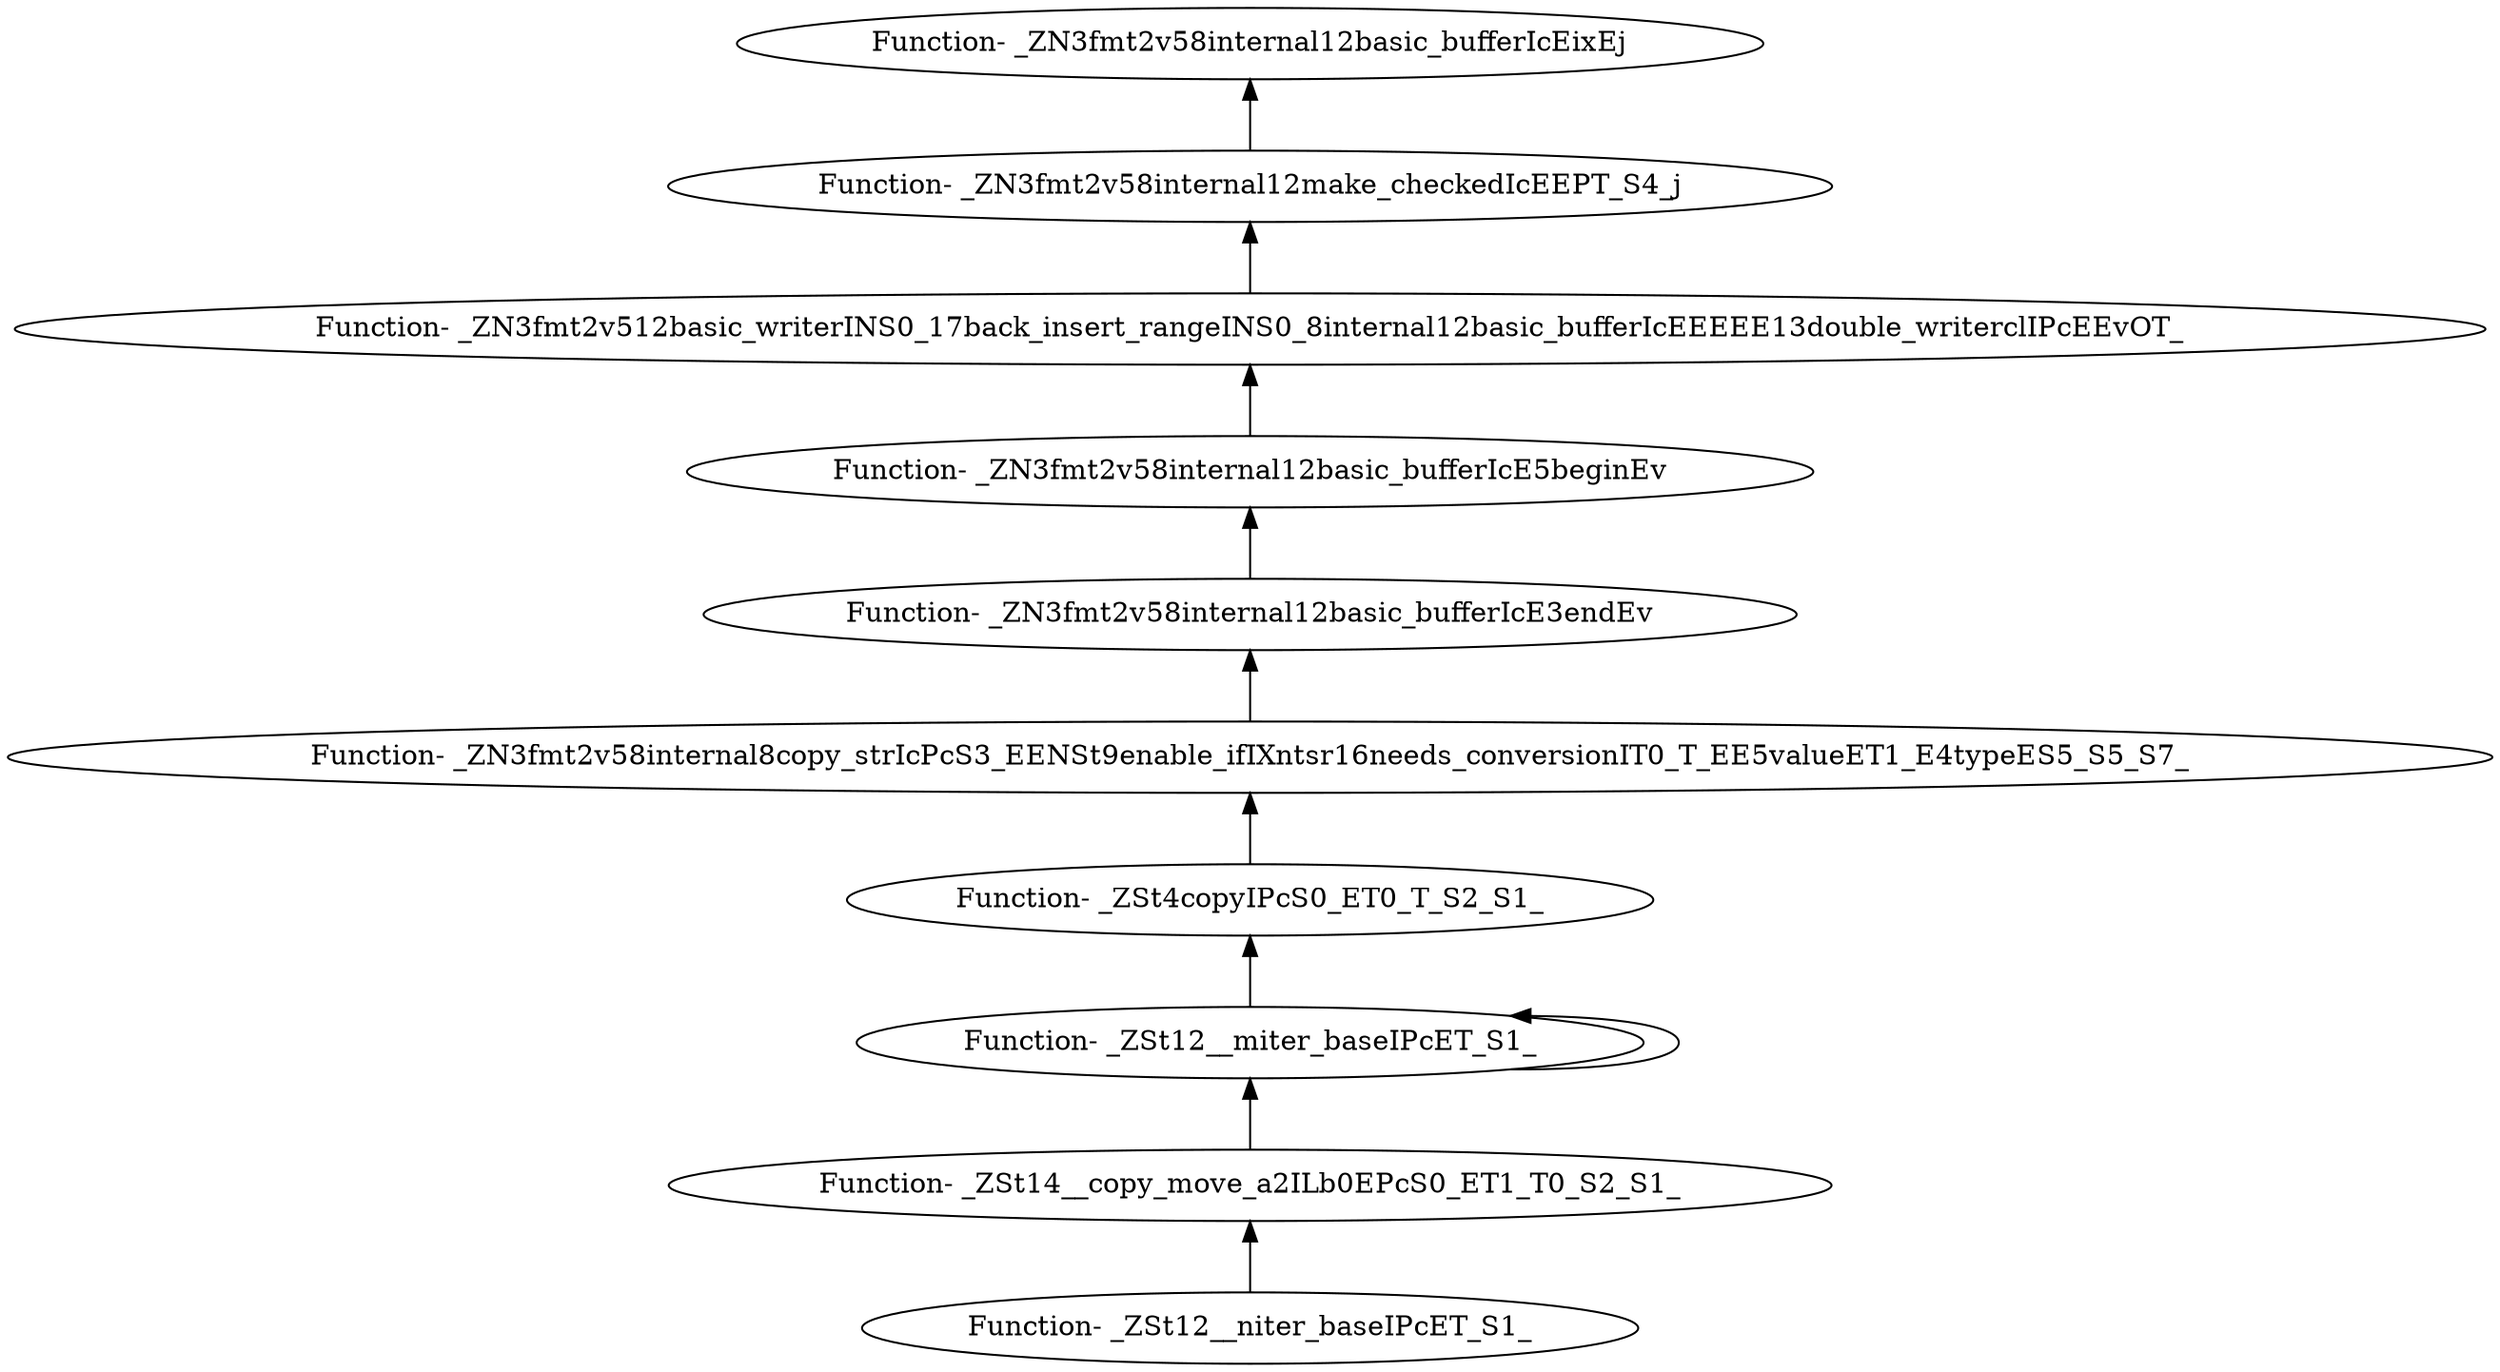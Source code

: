 digraph {
	"Function- _ZSt12__niter_baseIPcET_S1_"
	"Function- _ZSt14__copy_move_a2ILb0EPcS0_ET1_T0_S2_S1_"
	"Function- _ZSt14__copy_move_a2ILb0EPcS0_ET1_T0_S2_S1_" -> "Function- _ZSt12__niter_baseIPcET_S1_" [dir=back]
	"Function- _ZSt12__miter_baseIPcET_S1_"
	"Function- _ZSt12__miter_baseIPcET_S1_" -> "Function- _ZSt14__copy_move_a2ILb0EPcS0_ET1_T0_S2_S1_" [dir=back]
	"Function- _ZSt12__miter_baseIPcET_S1_"
	"Function- _ZSt12__miter_baseIPcET_S1_" -> "Function- _ZSt12__miter_baseIPcET_S1_" [dir=back]
	"Function- _ZSt4copyIPcS0_ET0_T_S2_S1_"
	"Function- _ZSt4copyIPcS0_ET0_T_S2_S1_" -> "Function- _ZSt12__miter_baseIPcET_S1_" [dir=back]
	"Function- _ZN3fmt2v58internal8copy_strIcPcS3_EENSt9enable_ifIXntsr16needs_conversionIT0_T_EE5valueET1_E4typeES5_S5_S7_"
	"Function- _ZN3fmt2v58internal8copy_strIcPcS3_EENSt9enable_ifIXntsr16needs_conversionIT0_T_EE5valueET1_E4typeES5_S5_S7_" -> "Function- _ZSt4copyIPcS0_ET0_T_S2_S1_" [dir=back]
	"Function- _ZN3fmt2v58internal12basic_bufferIcE3endEv"
	"Function- _ZN3fmt2v58internal12basic_bufferIcE3endEv" -> "Function- _ZN3fmt2v58internal8copy_strIcPcS3_EENSt9enable_ifIXntsr16needs_conversionIT0_T_EE5valueET1_E4typeES5_S5_S7_" [dir=back]
	"Function- _ZN3fmt2v58internal12basic_bufferIcE5beginEv"
	"Function- _ZN3fmt2v58internal12basic_bufferIcE5beginEv" -> "Function- _ZN3fmt2v58internal12basic_bufferIcE3endEv" [dir=back]
	"Function- _ZN3fmt2v512basic_writerINS0_17back_insert_rangeINS0_8internal12basic_bufferIcEEEEE13double_writerclIPcEEvOT_"
	"Function- _ZN3fmt2v512basic_writerINS0_17back_insert_rangeINS0_8internal12basic_bufferIcEEEEE13double_writerclIPcEEvOT_" -> "Function- _ZN3fmt2v58internal12basic_bufferIcE5beginEv" [dir=back]
	"Function- _ZN3fmt2v58internal12make_checkedIcEEPT_S4_j"
	"Function- _ZN3fmt2v58internal12make_checkedIcEEPT_S4_j" -> "Function- _ZN3fmt2v512basic_writerINS0_17back_insert_rangeINS0_8internal12basic_bufferIcEEEEE13double_writerclIPcEEvOT_" [dir=back]
	"Function- _ZN3fmt2v58internal12basic_bufferIcEixEj"
	"Function- _ZN3fmt2v58internal12basic_bufferIcEixEj" -> "Function- _ZN3fmt2v58internal12make_checkedIcEEPT_S4_j" [dir=back]
}
